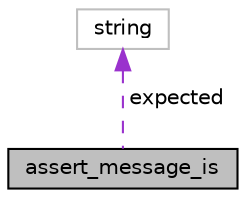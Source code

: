 digraph "assert_message_is"
{
  edge [fontname="Helvetica",fontsize="10",labelfontname="Helvetica",labelfontsize="10"];
  node [fontname="Helvetica",fontsize="10",shape=record];
  Node1 [label="assert_message_is",height=0.2,width=0.4,color="black", fillcolor="grey75", style="filled", fontcolor="black"];
  Node2 -> Node1 [dir="back",color="darkorchid3",fontsize="10",style="dashed",label=" expected" ,fontname="Helvetica"];
  Node2 [label="string",height=0.2,width=0.4,color="grey75", fillcolor="white", style="filled"];
}
